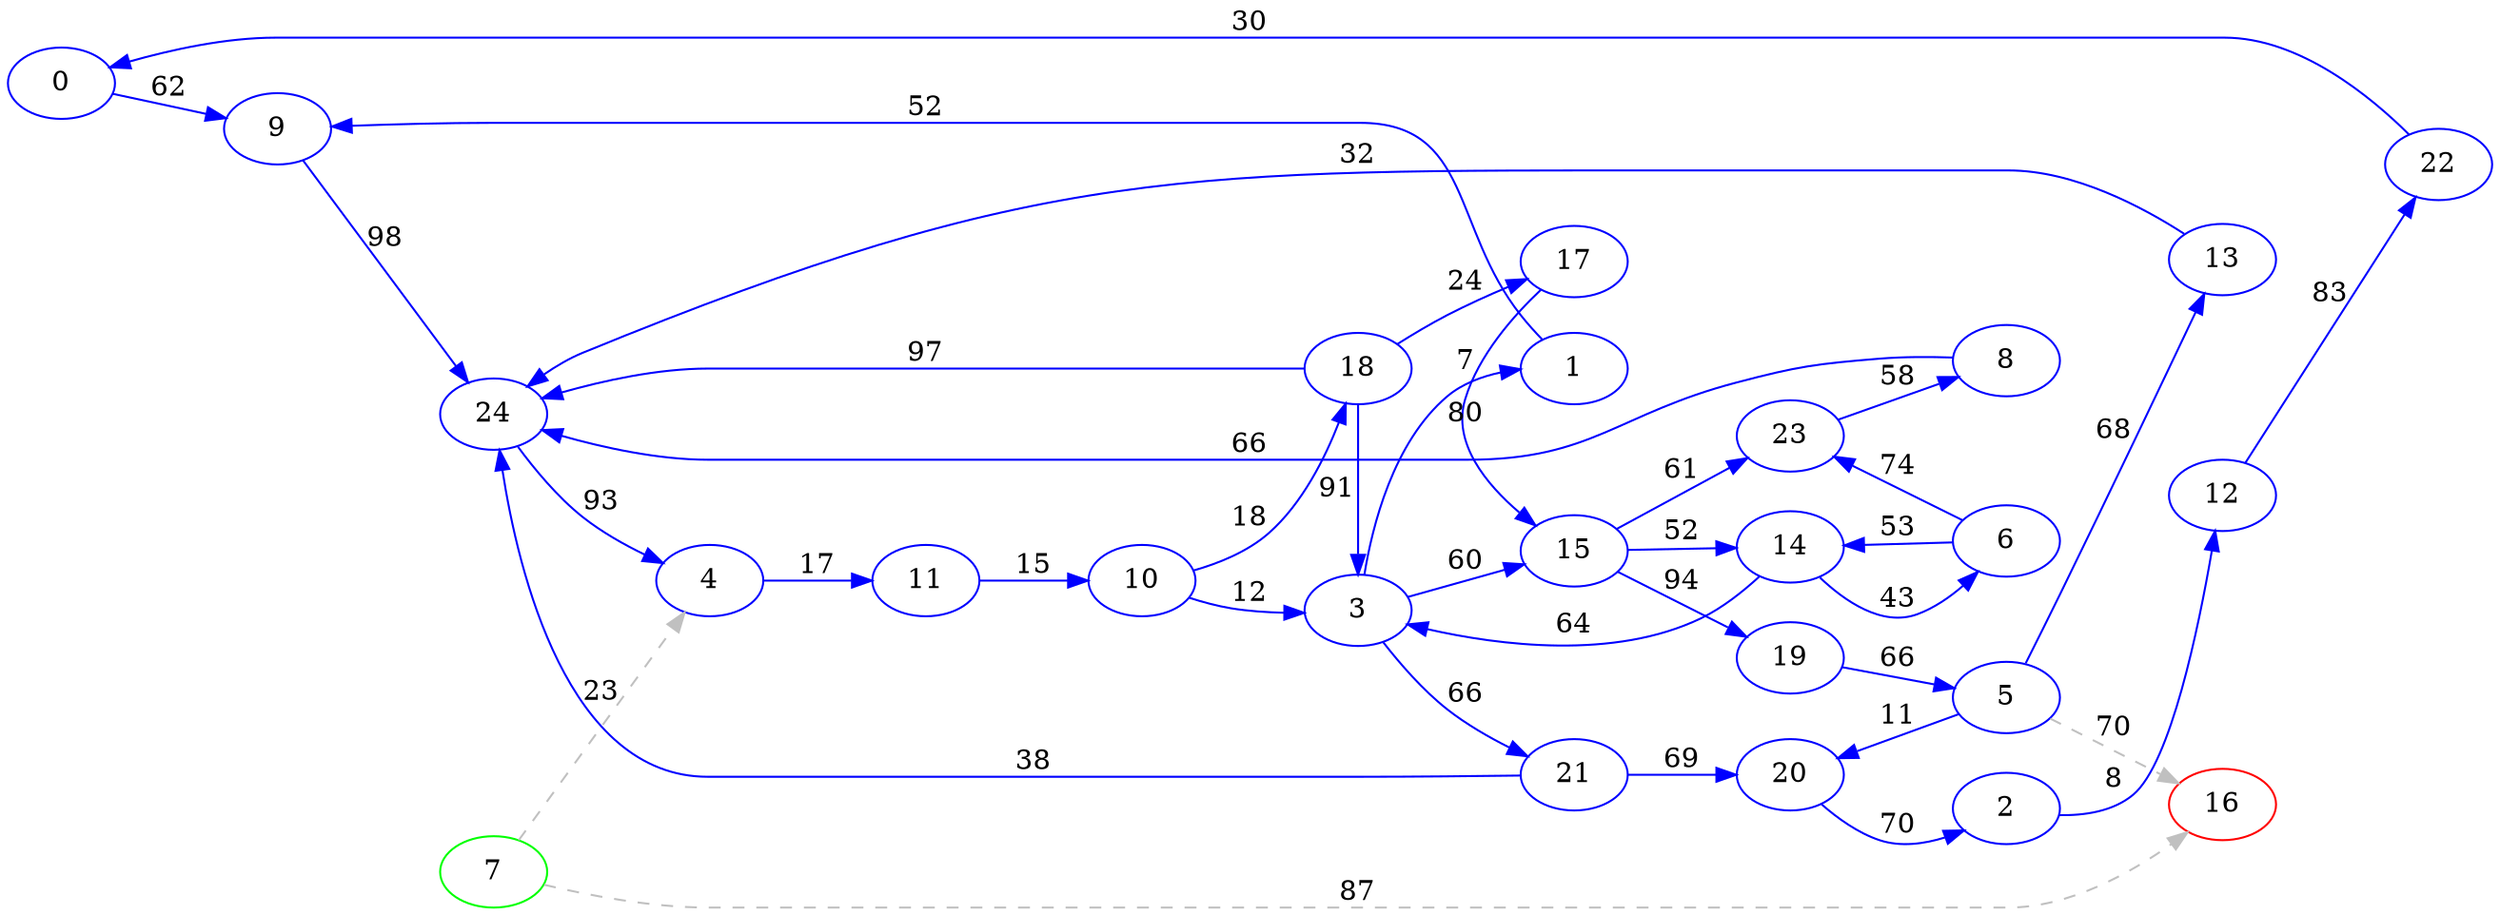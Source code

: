 digraph G {
ranksep = "equally";
rankdir = LR;
{rank = same; 0; };
{rank = same; 9; };
{rank = same; 24; };
{rank = same; 4; };
{rank = same; 11; };
{rank = same; 10; };
{rank = same; 3; 18; };
{rank = same; 15; 21; 1; 17; };
{rank = same; 23; 14; 19; 20; };
{rank = same; 8; 6; 5; 2; };
{rank = same; 13; 16; 12; };
{rank = same; 22; };
{rank = same; };
{rank = same; 7; };
{rank = same; };
16 [color = "red"];
17 [color = "blue"];
18 [color = "blue"];
1 [color = "blue"];
21 [color = "blue"];
22 [color = "blue"];
12 [color = "blue"];
2 [color = "blue"];
20 [color = "blue"];
13 [color = "blue"];
5 [color = "blue"];
19 [color = "blue"];
6 [color = "blue"];
14 [color = "blue"];
8 [color = "blue"];
23 [color = "blue"];
15 [color = "blue"];
3 [color = "blue"];
10 [color = "blue"];
11 [color = "blue"];
4 [color = "blue"];
24 [color = "blue"];
9 [color = "blue"];
0 [color = "blue"];
7 [color = "green"];
0->9[label="62" color = "blue"];
9->24[label="98" color = "blue"];
24->4[label="93" color = "blue"];
4->11[label="17" color = "blue"];
11->10[label="15" color = "blue"];
10->3[label="12" color = "blue"];
10->18[label="18" color = "blue"];
3->15[label="60" color = "blue"];
3->21[label="66" color = "blue"];
3->1[label="7" color = "blue"];
18->17[label="24" color = "blue"];
18->3[label="91" color = "blue"];
18->24[label="97" color = "blue"];
15->23[label="61" color = "blue"];
15->14[label="52" color = "blue"];
15->19[label="94" color = "blue"];
21->20[label="69" color = "blue"];
21->24[label="38" color = "blue"];
1->9[label="52" color = "blue"];
17->15[label="80" color = "blue"];
23->8[label="58" color = "blue"];
14->6[label="43" color = "blue"];
14->3[label="64" color = "blue"];
19->5[label="66" color = "blue"];
20->2[label="70" color = "blue"];
8->24[label="66" color = "blue"];
6->23[label="74" color = "blue"];
6->14[label="53" color = "blue"];
5->13[label="68" color = "blue"];
5->20[label="11" color = "blue"];
5->16[label="70" color = "grey" style = "dashed"];
2->12[label="8" color = "blue"];
13->24[label="32" color = "blue"];
16
12->22[label="83" color = "blue"];
22->0[label="30" color = "blue"];
7->4[label="23" color = "grey" style = "dashed"];
7->16[label="87" color = "grey" style = "dashed"];
}
